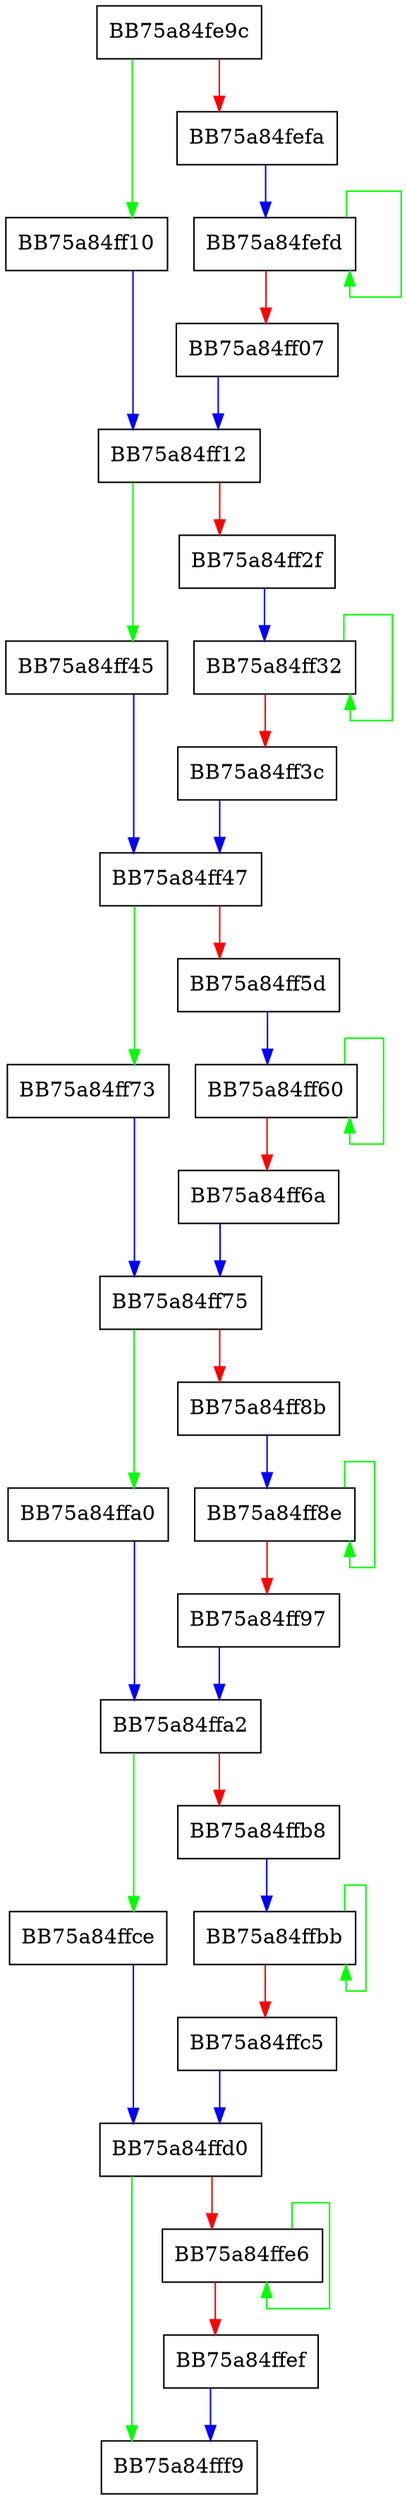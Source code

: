 digraph McTemplateU0qzzzzzzq_MPEventWriteTransfer {
  node [shape="box"];
  graph [splines=ortho];
  BB75a84fe9c -> BB75a84ff10 [color="green"];
  BB75a84fe9c -> BB75a84fefa [color="red"];
  BB75a84fefa -> BB75a84fefd [color="blue"];
  BB75a84fefd -> BB75a84fefd [color="green"];
  BB75a84fefd -> BB75a84ff07 [color="red"];
  BB75a84ff07 -> BB75a84ff12 [color="blue"];
  BB75a84ff10 -> BB75a84ff12 [color="blue"];
  BB75a84ff12 -> BB75a84ff45 [color="green"];
  BB75a84ff12 -> BB75a84ff2f [color="red"];
  BB75a84ff2f -> BB75a84ff32 [color="blue"];
  BB75a84ff32 -> BB75a84ff32 [color="green"];
  BB75a84ff32 -> BB75a84ff3c [color="red"];
  BB75a84ff3c -> BB75a84ff47 [color="blue"];
  BB75a84ff45 -> BB75a84ff47 [color="blue"];
  BB75a84ff47 -> BB75a84ff73 [color="green"];
  BB75a84ff47 -> BB75a84ff5d [color="red"];
  BB75a84ff5d -> BB75a84ff60 [color="blue"];
  BB75a84ff60 -> BB75a84ff60 [color="green"];
  BB75a84ff60 -> BB75a84ff6a [color="red"];
  BB75a84ff6a -> BB75a84ff75 [color="blue"];
  BB75a84ff73 -> BB75a84ff75 [color="blue"];
  BB75a84ff75 -> BB75a84ffa0 [color="green"];
  BB75a84ff75 -> BB75a84ff8b [color="red"];
  BB75a84ff8b -> BB75a84ff8e [color="blue"];
  BB75a84ff8e -> BB75a84ff8e [color="green"];
  BB75a84ff8e -> BB75a84ff97 [color="red"];
  BB75a84ff97 -> BB75a84ffa2 [color="blue"];
  BB75a84ffa0 -> BB75a84ffa2 [color="blue"];
  BB75a84ffa2 -> BB75a84ffce [color="green"];
  BB75a84ffa2 -> BB75a84ffb8 [color="red"];
  BB75a84ffb8 -> BB75a84ffbb [color="blue"];
  BB75a84ffbb -> BB75a84ffbb [color="green"];
  BB75a84ffbb -> BB75a84ffc5 [color="red"];
  BB75a84ffc5 -> BB75a84ffd0 [color="blue"];
  BB75a84ffce -> BB75a84ffd0 [color="blue"];
  BB75a84ffd0 -> BB75a84fff9 [color="green"];
  BB75a84ffd0 -> BB75a84ffe6 [color="red"];
  BB75a84ffe6 -> BB75a84ffe6 [color="green"];
  BB75a84ffe6 -> BB75a84ffef [color="red"];
  BB75a84ffef -> BB75a84fff9 [color="blue"];
}